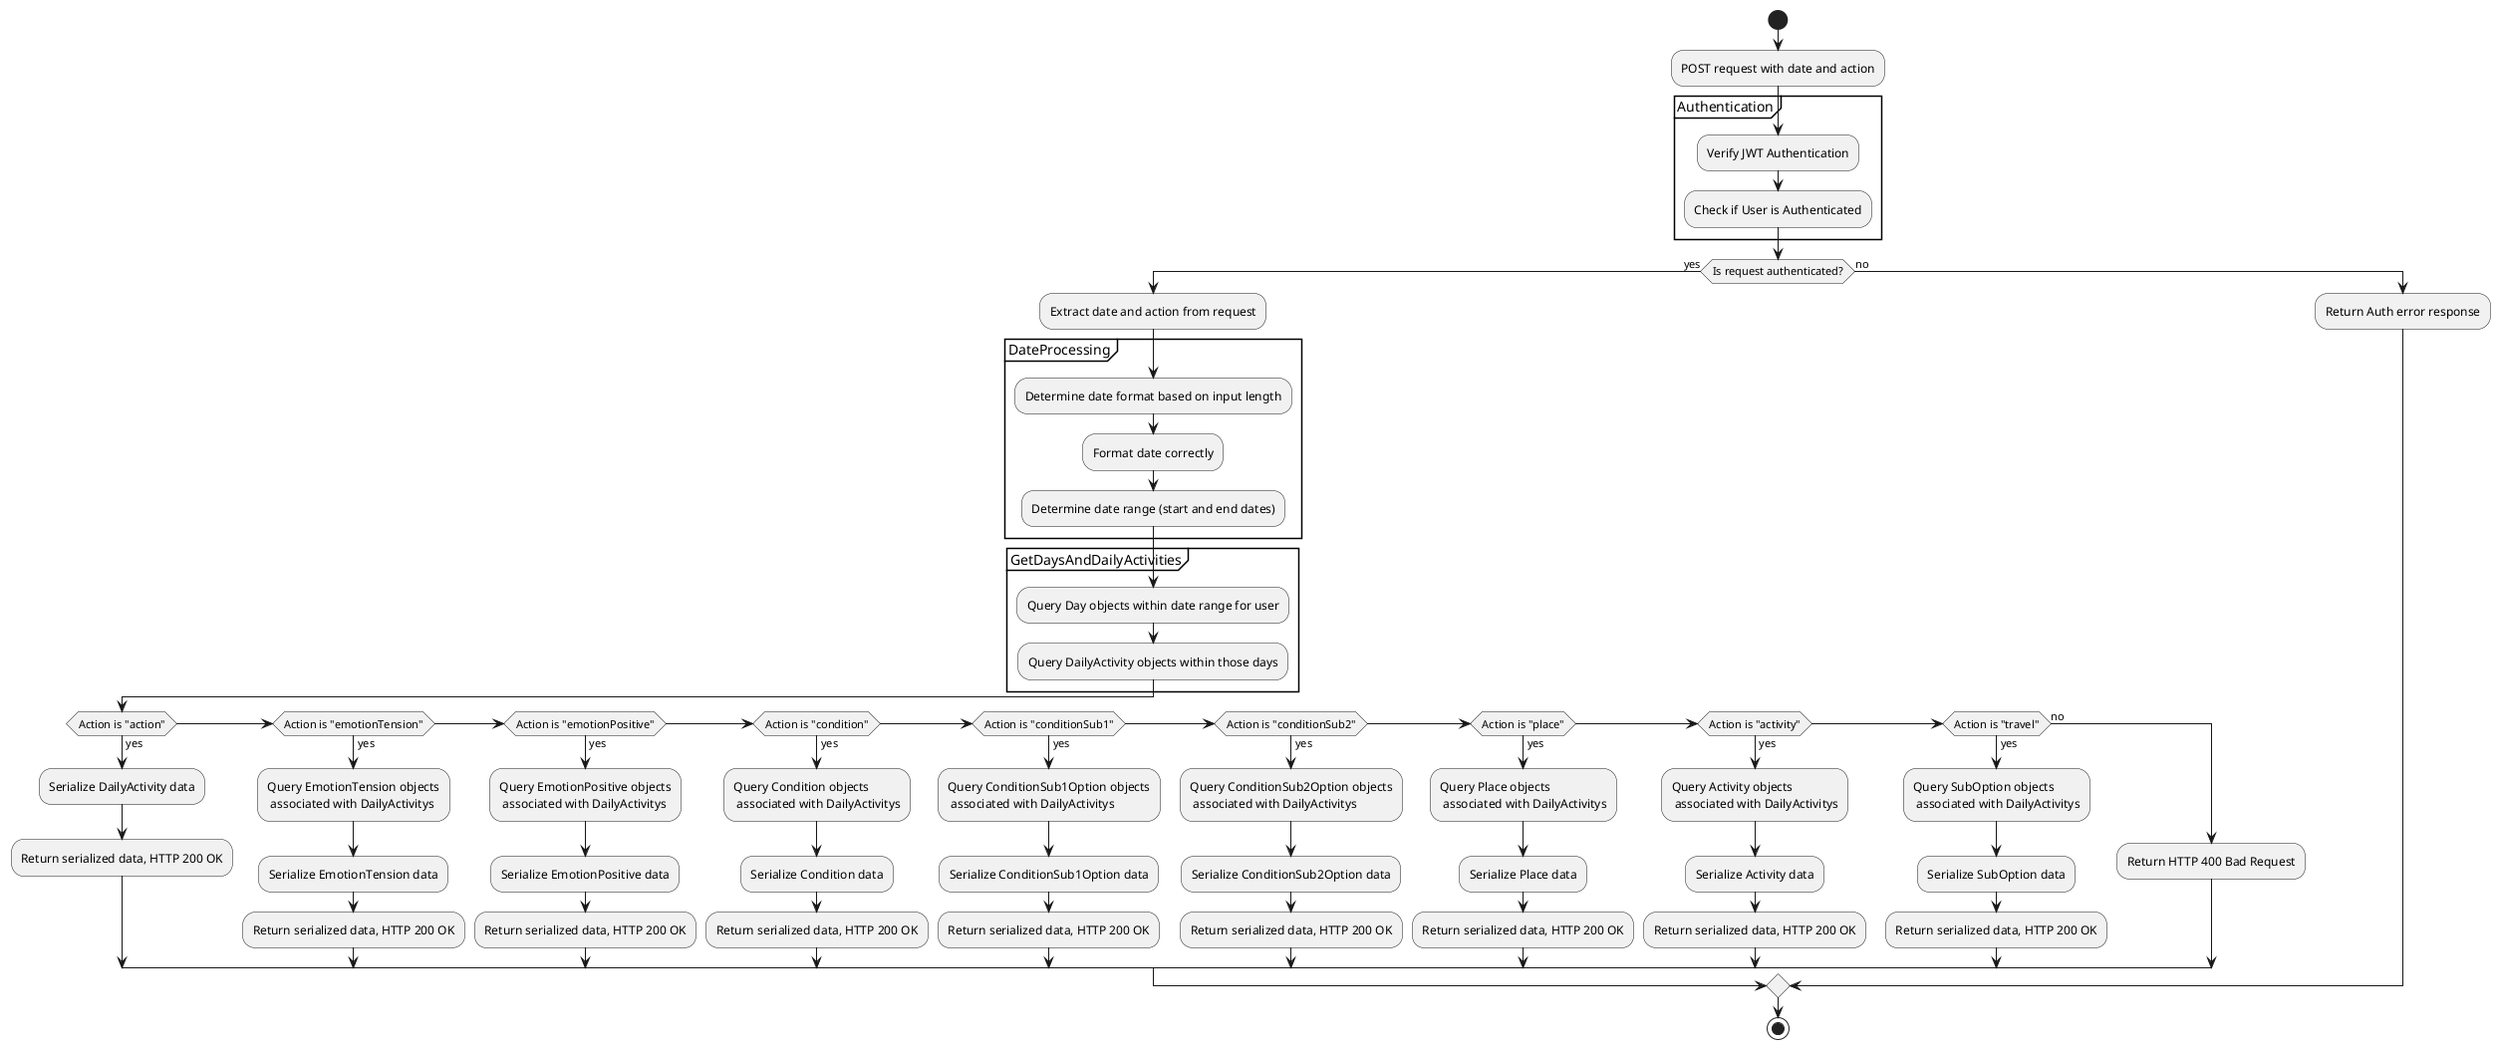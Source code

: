 @startuml DailyActivityView
start
:POST request with date and action;
partition Authentication {
    :Verify JWT Authentication;
    :Check if User is Authenticated;
}
if (Is request authenticated?) then (yes)
    :Extract date and action from request;
    partition DateProcessing {
        :Determine date format based on input length;
        :Format date correctly;
        :Determine date range (start and end dates);
    }
    partition GetDaysAndDailyActivities {
        :Query Day objects within date range for user;
        :Query DailyActivity objects within those days;
    }
    if (Action is "action") then (yes)
        :Serialize DailyActivity data;
        :Return serialized data, HTTP 200 OK;
    elseif (Action is "emotionTension") then (yes)
        :Query EmotionTension objects\n associated with DailyActivitys;
        :Serialize EmotionTension data;
        :Return serialized data, HTTP 200 OK;
    elseif (Action is "emotionPositive") then (yes)
        :Query EmotionPositive objects\n associated with DailyActivitys;
        :Serialize EmotionPositive data;
        :Return serialized data, HTTP 200 OK;
    elseif (Action is "condition") then (yes)
        :Query Condition objects\n associated with DailyActivitys;
        :Serialize Condition data;
        :Return serialized data, HTTP 200 OK;
    elseif (Action is "conditionSub1") then (yes)
        :Query ConditionSub1Option objects\n associated with DailyActivitys;
        :Serialize ConditionSub1Option data;
        :Return serialized data, HTTP 200 OK;
    elseif (Action is "conditionSub2") then (yes)
        :Query ConditionSub2Option objects\n associated with DailyActivitys;
        :Serialize ConditionSub2Option data;
        :Return serialized data, HTTP 200 OK;
    elseif (Action is "place") then (yes)
        :Query Place objects\n associated with DailyActivitys;
        :Serialize Place data;
        :Return serialized data, HTTP 200 OK;
    elseif (Action is "activity") then (yes)
        :Query Activity objects\n associated with DailyActivitys;
        :Serialize Activity data;
        :Return serialized data, HTTP 200 OK;
    elseif (Action is "travel") then (yes)
        :Query SubOption objects\n associated with DailyActivitys;
        :Serialize SubOption data;
        :Return serialized data, HTTP 200 OK;
    else (no)
        :Return HTTP 400 Bad Request;
    endif
else (no)
    :Return Auth error response;
endif
stop
@enduml
